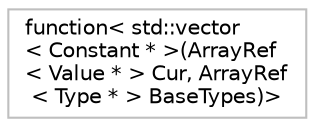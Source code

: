 digraph "Graphical Class Hierarchy"
{
 // LATEX_PDF_SIZE
  bgcolor="transparent";
  edge [fontname="Helvetica",fontsize="10",labelfontname="Helvetica",labelfontsize="10"];
  node [fontname="Helvetica",fontsize="10",shape=record];
  rankdir="LR";
  Node0 [label="function\< std::vector\l\< Constant * \>(ArrayRef\l\< Value * \> Cur, ArrayRef\l\< Type * \> BaseTypes)\>",height=0.2,width=0.4,color="grey75",tooltip=" "];
}
